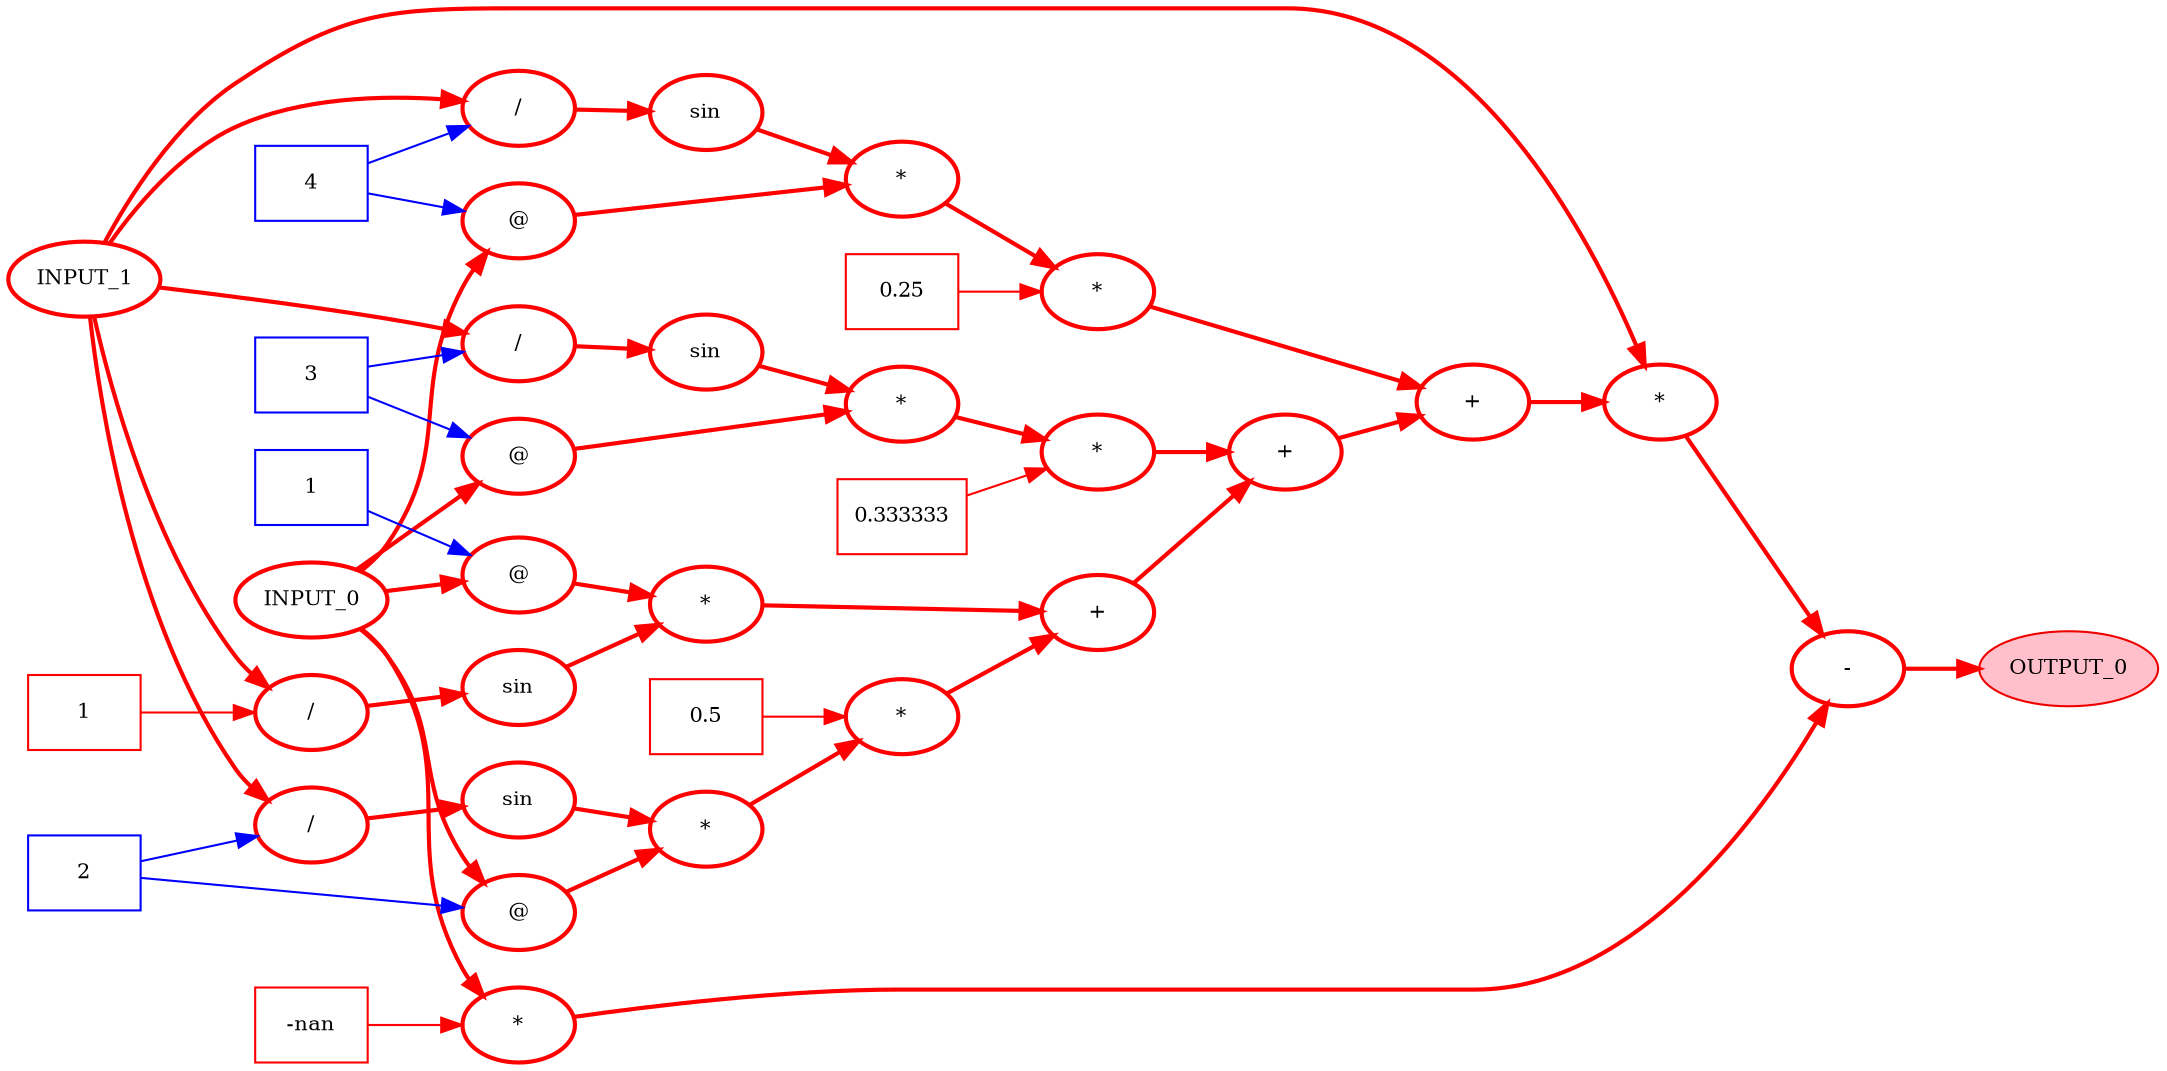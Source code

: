 strict digraph loopgraph {
    rankdir=LR; node [fontsize=10];
S0x264d050[label="-" color="red" style="bold" shape="ellipse"];
S0x264cd50[label="*" color="red" style="bold" shape="ellipse"];
S0x2645da0[label="INPUT_1" color="red" style="bold" shape="ellipse"];
S0x2645da0 -> S0x264cd50[ color="red" style="bold"];
S0x264ccb0[label="+" color="red" style="bold" shape="ellipse"];
S0x264c490[label="+" color="red" style="bold" shape="ellipse"];
S0x264bc80[label="+" color="red" style="bold" shape="ellipse"];
S0x264ba50[label="*" color="red" style="bold" shape="ellipse"];
S0x2646be0[label="@" color="red" style="bold" shape="ellipse"];
S0x2645d20[label="INPUT_0" color="red" style="bold" shape="ellipse"];
S0x2645d20 -> S0x2646be0[ color="red" style="bold"];
S0x2630d10[label="1" color="blue" shape="box"];
S0x2630d10 -> S0x2646be0[ color="blue"];
S0x2646be0 -> S0x264ba50[ color="red" style="bold"];
S0x264a0f0[label="sin" color="red" style="bold" shape="ellipse"];
S0x2648820[label="/" color="red" style="bold" shape="ellipse"];
S0x2631d00[label="1" color="red" shape="box"];
S0x2631d00 -> S0x2648820[ color="red"];
S0x2645da0 -> S0x2648820[ color="red" style="bold"];
S0x2648820 -> S0x264a0f0[ color="red" style="bold"];
S0x264a0f0 -> S0x264ba50[ color="red" style="bold"];
S0x264ba50 -> S0x264bc80[ color="red" style="bold"];
S0x264bbe0[label="*" color="red" style="bold" shape="ellipse"];
S0x26499f0[label="0.5" color="red" shape="box"];
S0x26499f0 -> S0x264bbe0[ color="red"];
S0x264b880[label="*" color="red" style="bold" shape="ellipse"];
S0x2646760[label="sin" color="red" style="bold" shape="ellipse"];
S0x26466a0[label="/" color="red" style="bold" shape="ellipse"];
S0x2637960[label="2" color="blue" shape="box"];
S0x2637960 -> S0x26466a0[ color="blue"];
S0x2645da0 -> S0x26466a0[ color="red" style="bold"];
S0x26466a0 -> S0x2646760[ color="red" style="bold"];
S0x2646760 -> S0x264b880[ color="red" style="bold"];
S0x26468a0[label="@" color="red" style="bold" shape="ellipse"];
S0x2645d20 -> S0x26468a0[ color="red" style="bold"];
S0x2637960 -> S0x26468a0[ color="blue"];
S0x26468a0 -> S0x264b880[ color="red" style="bold"];
S0x264b880 -> S0x264bbe0[ color="red" style="bold"];
S0x264bbe0 -> S0x264bc80[ color="red" style="bold"];
S0x264bc80 -> S0x264c490[ color="red" style="bold"];
S0x264c3f0[label="*" color="red" style="bold" shape="ellipse"];
S0x2649310[label="0.333333" color="red" shape="box"];
S0x2649310 -> S0x264c3f0[ color="red"];
S0x264c2d0[label="*" color="red" style="bold" shape="ellipse"];
S0x2646420[label="sin" color="red" style="bold" shape="ellipse"];
S0x2646360[label="/" color="red" style="bold" shape="ellipse"];
S0x2631190[label="3" color="blue" shape="box"];
S0x2631190 -> S0x2646360[ color="blue"];
S0x2645da0 -> S0x2646360[ color="red" style="bold"];
S0x2646360 -> S0x2646420[ color="red" style="bold"];
S0x2646420 -> S0x264c2d0[ color="red" style="bold"];
S0x2646560[label="@" color="red" style="bold" shape="ellipse"];
S0x2645d20 -> S0x2646560[ color="red" style="bold"];
S0x2631190 -> S0x2646560[ color="blue"];
S0x2646560 -> S0x264c2d0[ color="red" style="bold"];
S0x264c2d0 -> S0x264c3f0[ color="red" style="bold"];
S0x264c3f0 -> S0x264c490[ color="red" style="bold"];
S0x264c490 -> S0x264ccb0[ color="red" style="bold"];
S0x264cc10[label="*" color="red" style="bold" shape="ellipse"];
S0x2648a10[label="0.25" color="red" shape="box"];
S0x2648a10 -> S0x264cc10[ color="red"];
S0x264cab0[label="*" color="red" style="bold" shape="ellipse"];
S0x26460c0[label="sin" color="red" style="bold" shape="ellipse"];
S0x2646020[label="/" color="red" style="bold" shape="ellipse"];
S0x26428d0[label="4" color="blue" shape="box"];
S0x26428d0 -> S0x2646020[ color="blue"];
S0x2645da0 -> S0x2646020[ color="red" style="bold"];
S0x2646020 -> S0x26460c0[ color="red" style="bold"];
S0x26460c0 -> S0x264cab0[ color="red" style="bold"];
S0x2646220[label="@" color="red" style="bold" shape="ellipse"];
S0x2645d20 -> S0x2646220[ color="red" style="bold"];
S0x26428d0 -> S0x2646220[ color="blue"];
S0x2646220 -> S0x264cab0[ color="red" style="bold"];
S0x264cab0 -> S0x264cc10[ color="red" style="bold"];
S0x264cc10 -> S0x264ccb0[ color="red" style="bold"];
S0x264ccb0 -> S0x264cd50[ color="red" style="bold"];
S0x264cd50 -> S0x264d050[ color="red" style="bold"];
S0x264cfb0[label="*" color="red" style="bold" shape="ellipse"];
S0x264cf30[label="-nan" color="red" shape="box"];
S0x264cf30 -> S0x264cfb0[ color="red"];
S0x2645d20 -> S0x264cfb0[ color="red" style="bold"];
S0x264cfb0 -> S0x264d050[ color="red" style="bold"];
OUTPUT_0[color="red2" style="filled" fillcolor="pink"];
S0x264d050 -> OUTPUT_0[ color="red" style="bold"];
}
